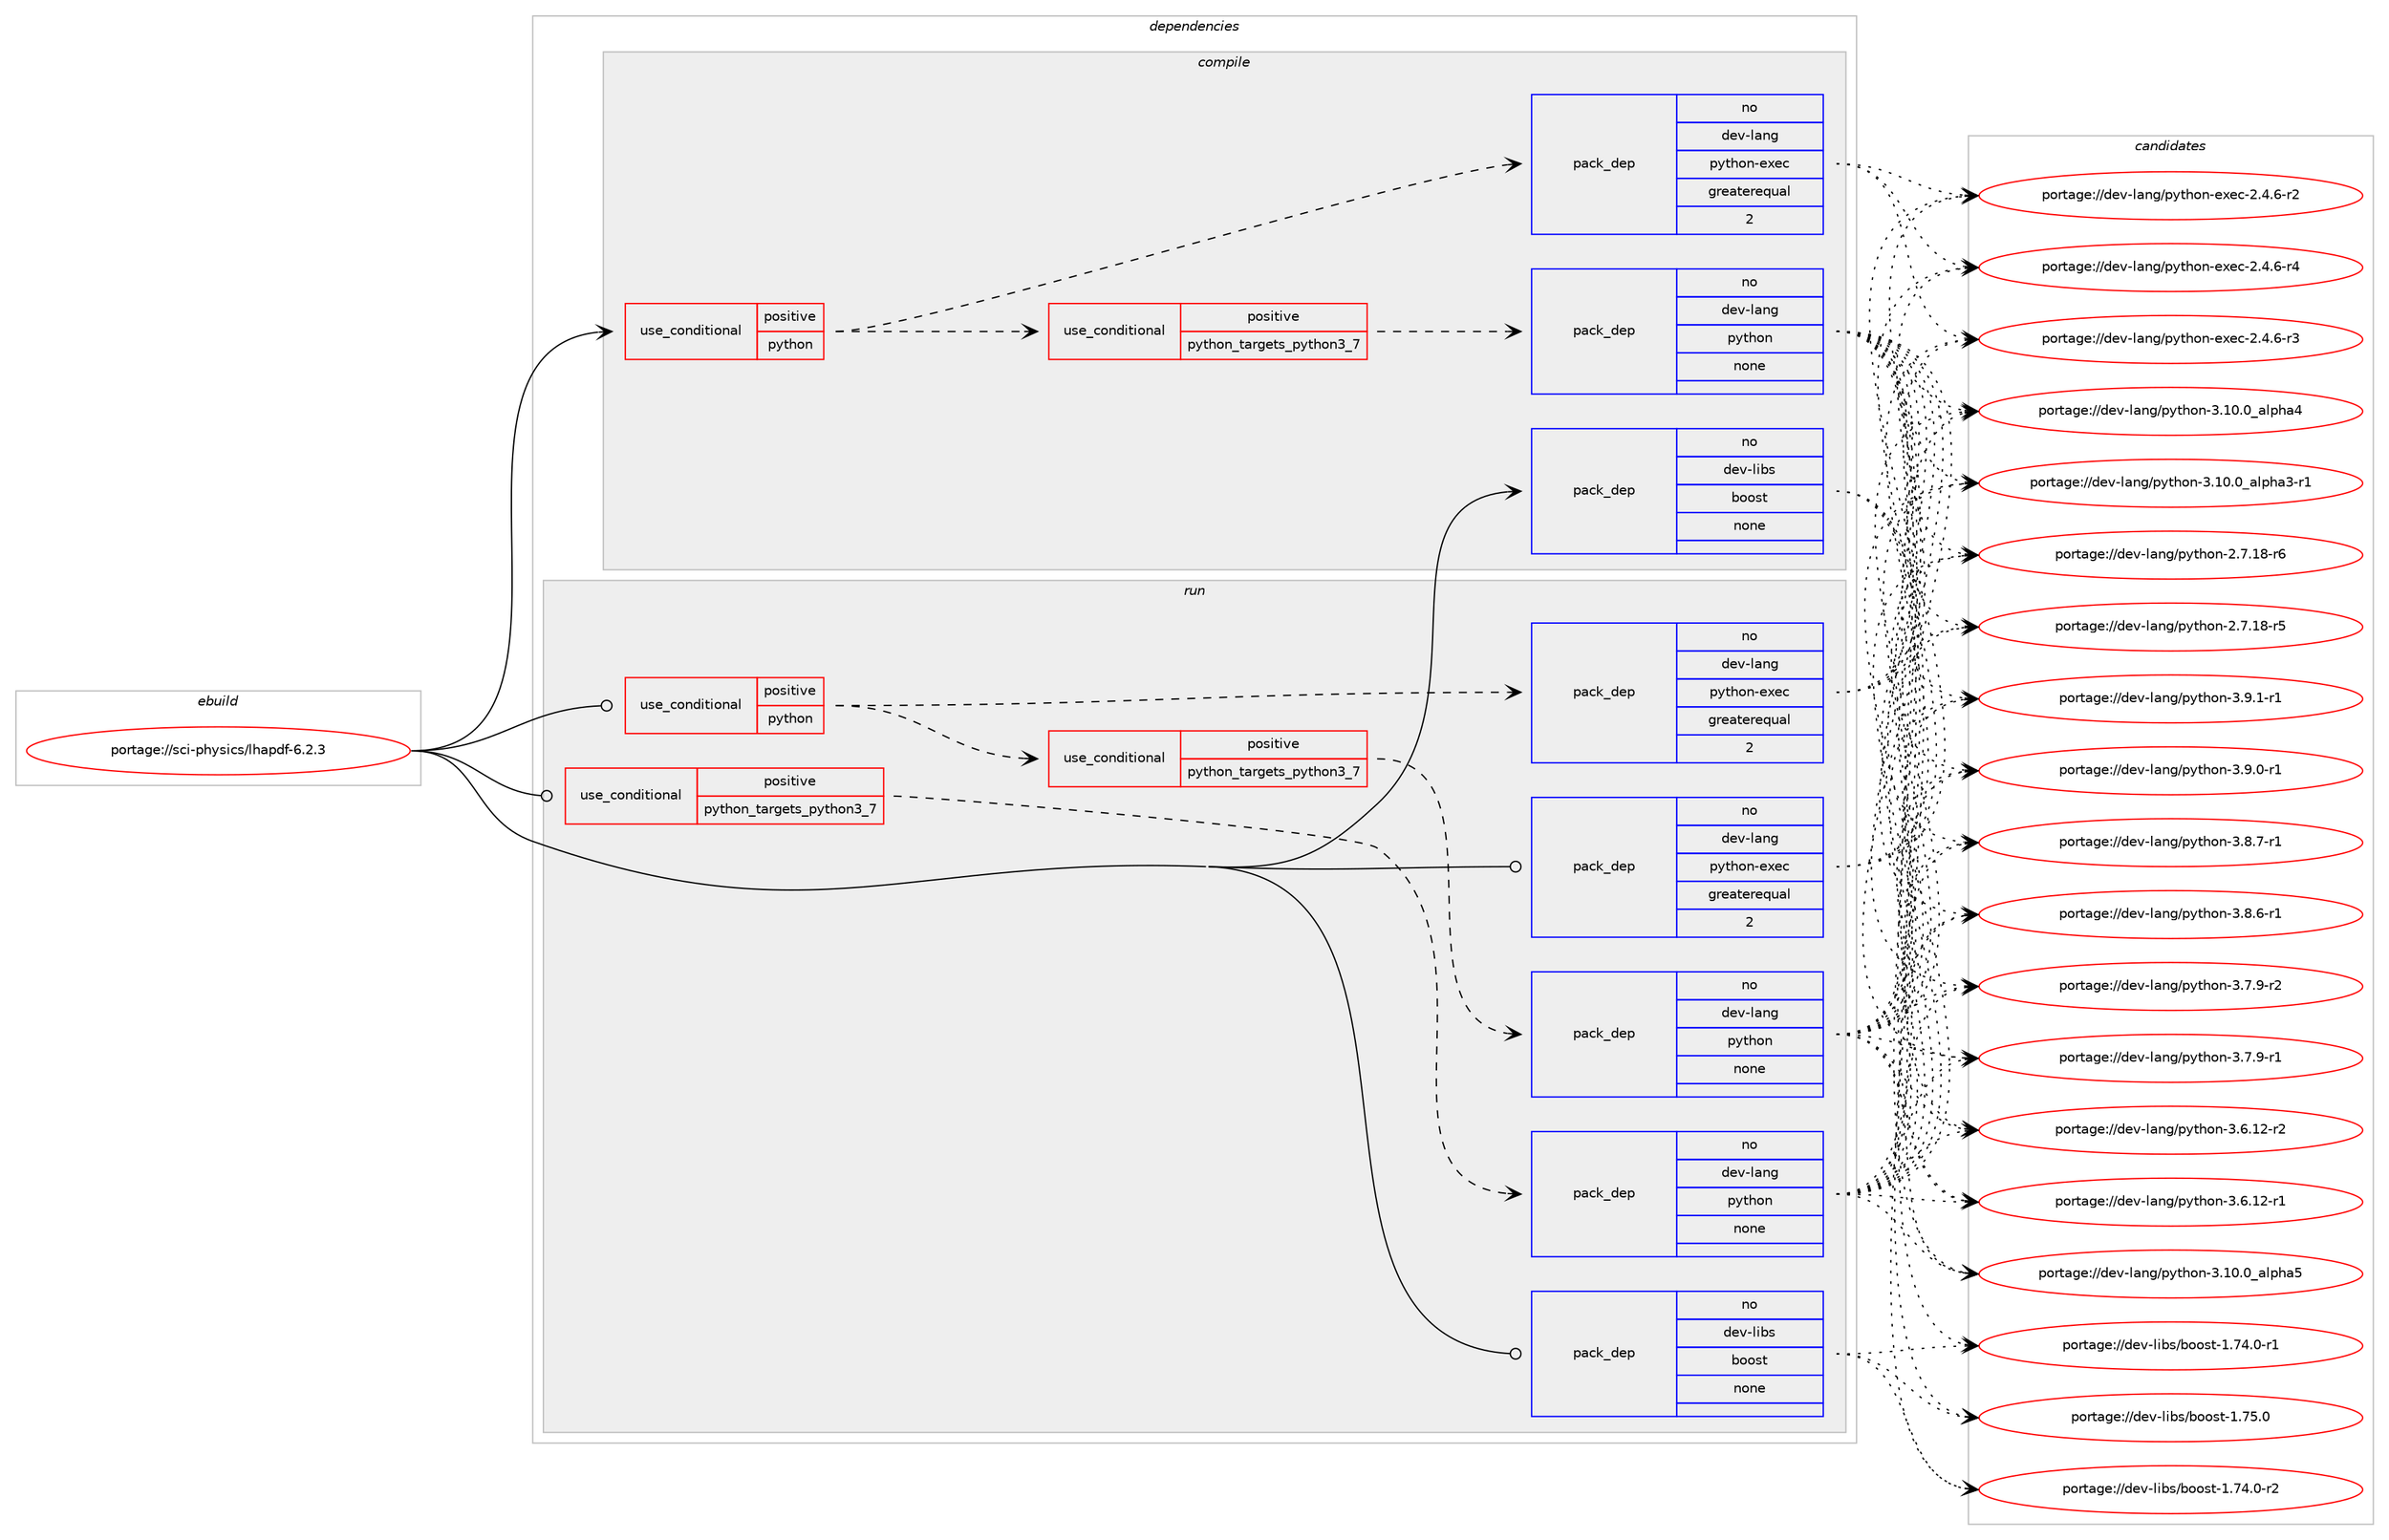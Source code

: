 digraph prolog {

# *************
# Graph options
# *************

newrank=true;
concentrate=true;
compound=true;
graph [rankdir=LR,fontname=Helvetica,fontsize=10,ranksep=1.5];#, ranksep=2.5, nodesep=0.2];
edge  [arrowhead=vee];
node  [fontname=Helvetica,fontsize=10];

# **********
# The ebuild
# **********

subgraph cluster_leftcol {
color=gray;
rank=same;
label=<<i>ebuild</i>>;
id [label="portage://sci-physics/lhapdf-6.2.3", color=red, width=4, href="../sci-physics/lhapdf-6.2.3.svg"];
}

# ****************
# The dependencies
# ****************

subgraph cluster_midcol {
color=gray;
label=<<i>dependencies</i>>;
subgraph cluster_compile {
fillcolor="#eeeeee";
style=filled;
label=<<i>compile</i>>;
subgraph cond4713 {
dependency15409 [label=<<TABLE BORDER="0" CELLBORDER="1" CELLSPACING="0" CELLPADDING="4"><TR><TD ROWSPAN="3" CELLPADDING="10">use_conditional</TD></TR><TR><TD>positive</TD></TR><TR><TD>python</TD></TR></TABLE>>, shape=none, color=red];
subgraph cond4714 {
dependency15410 [label=<<TABLE BORDER="0" CELLBORDER="1" CELLSPACING="0" CELLPADDING="4"><TR><TD ROWSPAN="3" CELLPADDING="10">use_conditional</TD></TR><TR><TD>positive</TD></TR><TR><TD>python_targets_python3_7</TD></TR></TABLE>>, shape=none, color=red];
subgraph pack10569 {
dependency15411 [label=<<TABLE BORDER="0" CELLBORDER="1" CELLSPACING="0" CELLPADDING="4" WIDTH="220"><TR><TD ROWSPAN="6" CELLPADDING="30">pack_dep</TD></TR><TR><TD WIDTH="110">no</TD></TR><TR><TD>dev-lang</TD></TR><TR><TD>python</TD></TR><TR><TD>none</TD></TR><TR><TD></TD></TR></TABLE>>, shape=none, color=blue];
}
dependency15410:e -> dependency15411:w [weight=20,style="dashed",arrowhead="vee"];
}
dependency15409:e -> dependency15410:w [weight=20,style="dashed",arrowhead="vee"];
subgraph pack10570 {
dependency15412 [label=<<TABLE BORDER="0" CELLBORDER="1" CELLSPACING="0" CELLPADDING="4" WIDTH="220"><TR><TD ROWSPAN="6" CELLPADDING="30">pack_dep</TD></TR><TR><TD WIDTH="110">no</TD></TR><TR><TD>dev-lang</TD></TR><TR><TD>python-exec</TD></TR><TR><TD>greaterequal</TD></TR><TR><TD>2</TD></TR></TABLE>>, shape=none, color=blue];
}
dependency15409:e -> dependency15412:w [weight=20,style="dashed",arrowhead="vee"];
}
id:e -> dependency15409:w [weight=20,style="solid",arrowhead="vee"];
subgraph pack10571 {
dependency15413 [label=<<TABLE BORDER="0" CELLBORDER="1" CELLSPACING="0" CELLPADDING="4" WIDTH="220"><TR><TD ROWSPAN="6" CELLPADDING="30">pack_dep</TD></TR><TR><TD WIDTH="110">no</TD></TR><TR><TD>dev-libs</TD></TR><TR><TD>boost</TD></TR><TR><TD>none</TD></TR><TR><TD></TD></TR></TABLE>>, shape=none, color=blue];
}
id:e -> dependency15413:w [weight=20,style="solid",arrowhead="vee"];
}
subgraph cluster_compileandrun {
fillcolor="#eeeeee";
style=filled;
label=<<i>compile and run</i>>;
}
subgraph cluster_run {
fillcolor="#eeeeee";
style=filled;
label=<<i>run</i>>;
subgraph cond4715 {
dependency15414 [label=<<TABLE BORDER="0" CELLBORDER="1" CELLSPACING="0" CELLPADDING="4"><TR><TD ROWSPAN="3" CELLPADDING="10">use_conditional</TD></TR><TR><TD>positive</TD></TR><TR><TD>python</TD></TR></TABLE>>, shape=none, color=red];
subgraph cond4716 {
dependency15415 [label=<<TABLE BORDER="0" CELLBORDER="1" CELLSPACING="0" CELLPADDING="4"><TR><TD ROWSPAN="3" CELLPADDING="10">use_conditional</TD></TR><TR><TD>positive</TD></TR><TR><TD>python_targets_python3_7</TD></TR></TABLE>>, shape=none, color=red];
subgraph pack10572 {
dependency15416 [label=<<TABLE BORDER="0" CELLBORDER="1" CELLSPACING="0" CELLPADDING="4" WIDTH="220"><TR><TD ROWSPAN="6" CELLPADDING="30">pack_dep</TD></TR><TR><TD WIDTH="110">no</TD></TR><TR><TD>dev-lang</TD></TR><TR><TD>python</TD></TR><TR><TD>none</TD></TR><TR><TD></TD></TR></TABLE>>, shape=none, color=blue];
}
dependency15415:e -> dependency15416:w [weight=20,style="dashed",arrowhead="vee"];
}
dependency15414:e -> dependency15415:w [weight=20,style="dashed",arrowhead="vee"];
subgraph pack10573 {
dependency15417 [label=<<TABLE BORDER="0" CELLBORDER="1" CELLSPACING="0" CELLPADDING="4" WIDTH="220"><TR><TD ROWSPAN="6" CELLPADDING="30">pack_dep</TD></TR><TR><TD WIDTH="110">no</TD></TR><TR><TD>dev-lang</TD></TR><TR><TD>python-exec</TD></TR><TR><TD>greaterequal</TD></TR><TR><TD>2</TD></TR></TABLE>>, shape=none, color=blue];
}
dependency15414:e -> dependency15417:w [weight=20,style="dashed",arrowhead="vee"];
}
id:e -> dependency15414:w [weight=20,style="solid",arrowhead="odot"];
subgraph cond4717 {
dependency15418 [label=<<TABLE BORDER="0" CELLBORDER="1" CELLSPACING="0" CELLPADDING="4"><TR><TD ROWSPAN="3" CELLPADDING="10">use_conditional</TD></TR><TR><TD>positive</TD></TR><TR><TD>python_targets_python3_7</TD></TR></TABLE>>, shape=none, color=red];
subgraph pack10574 {
dependency15419 [label=<<TABLE BORDER="0" CELLBORDER="1" CELLSPACING="0" CELLPADDING="4" WIDTH="220"><TR><TD ROWSPAN="6" CELLPADDING="30">pack_dep</TD></TR><TR><TD WIDTH="110">no</TD></TR><TR><TD>dev-lang</TD></TR><TR><TD>python</TD></TR><TR><TD>none</TD></TR><TR><TD></TD></TR></TABLE>>, shape=none, color=blue];
}
dependency15418:e -> dependency15419:w [weight=20,style="dashed",arrowhead="vee"];
}
id:e -> dependency15418:w [weight=20,style="solid",arrowhead="odot"];
subgraph pack10575 {
dependency15420 [label=<<TABLE BORDER="0" CELLBORDER="1" CELLSPACING="0" CELLPADDING="4" WIDTH="220"><TR><TD ROWSPAN="6" CELLPADDING="30">pack_dep</TD></TR><TR><TD WIDTH="110">no</TD></TR><TR><TD>dev-lang</TD></TR><TR><TD>python-exec</TD></TR><TR><TD>greaterequal</TD></TR><TR><TD>2</TD></TR></TABLE>>, shape=none, color=blue];
}
id:e -> dependency15420:w [weight=20,style="solid",arrowhead="odot"];
subgraph pack10576 {
dependency15421 [label=<<TABLE BORDER="0" CELLBORDER="1" CELLSPACING="0" CELLPADDING="4" WIDTH="220"><TR><TD ROWSPAN="6" CELLPADDING="30">pack_dep</TD></TR><TR><TD WIDTH="110">no</TD></TR><TR><TD>dev-libs</TD></TR><TR><TD>boost</TD></TR><TR><TD>none</TD></TR><TR><TD></TD></TR></TABLE>>, shape=none, color=blue];
}
id:e -> dependency15421:w [weight=20,style="solid",arrowhead="odot"];
}
}

# **************
# The candidates
# **************

subgraph cluster_choices {
rank=same;
color=gray;
label=<<i>candidates</i>>;

subgraph choice10569 {
color=black;
nodesep=1;
choice1001011184510897110103471121211161041111104551465746494511449 [label="portage://dev-lang/python-3.9.1-r1", color=red, width=4,href="../dev-lang/python-3.9.1-r1.svg"];
choice1001011184510897110103471121211161041111104551465746484511449 [label="portage://dev-lang/python-3.9.0-r1", color=red, width=4,href="../dev-lang/python-3.9.0-r1.svg"];
choice1001011184510897110103471121211161041111104551465646554511449 [label="portage://dev-lang/python-3.8.7-r1", color=red, width=4,href="../dev-lang/python-3.8.7-r1.svg"];
choice1001011184510897110103471121211161041111104551465646544511449 [label="portage://dev-lang/python-3.8.6-r1", color=red, width=4,href="../dev-lang/python-3.8.6-r1.svg"];
choice1001011184510897110103471121211161041111104551465546574511450 [label="portage://dev-lang/python-3.7.9-r2", color=red, width=4,href="../dev-lang/python-3.7.9-r2.svg"];
choice1001011184510897110103471121211161041111104551465546574511449 [label="portage://dev-lang/python-3.7.9-r1", color=red, width=4,href="../dev-lang/python-3.7.9-r1.svg"];
choice100101118451089711010347112121116104111110455146544649504511450 [label="portage://dev-lang/python-3.6.12-r2", color=red, width=4,href="../dev-lang/python-3.6.12-r2.svg"];
choice100101118451089711010347112121116104111110455146544649504511449 [label="portage://dev-lang/python-3.6.12-r1", color=red, width=4,href="../dev-lang/python-3.6.12-r1.svg"];
choice1001011184510897110103471121211161041111104551464948464895971081121049753 [label="portage://dev-lang/python-3.10.0_alpha5", color=red, width=4,href="../dev-lang/python-3.10.0_alpha5.svg"];
choice1001011184510897110103471121211161041111104551464948464895971081121049752 [label="portage://dev-lang/python-3.10.0_alpha4", color=red, width=4,href="../dev-lang/python-3.10.0_alpha4.svg"];
choice10010111845108971101034711212111610411111045514649484648959710811210497514511449 [label="portage://dev-lang/python-3.10.0_alpha3-r1", color=red, width=4,href="../dev-lang/python-3.10.0_alpha3-r1.svg"];
choice100101118451089711010347112121116104111110455046554649564511454 [label="portage://dev-lang/python-2.7.18-r6", color=red, width=4,href="../dev-lang/python-2.7.18-r6.svg"];
choice100101118451089711010347112121116104111110455046554649564511453 [label="portage://dev-lang/python-2.7.18-r5", color=red, width=4,href="../dev-lang/python-2.7.18-r5.svg"];
dependency15411:e -> choice1001011184510897110103471121211161041111104551465746494511449:w [style=dotted,weight="100"];
dependency15411:e -> choice1001011184510897110103471121211161041111104551465746484511449:w [style=dotted,weight="100"];
dependency15411:e -> choice1001011184510897110103471121211161041111104551465646554511449:w [style=dotted,weight="100"];
dependency15411:e -> choice1001011184510897110103471121211161041111104551465646544511449:w [style=dotted,weight="100"];
dependency15411:e -> choice1001011184510897110103471121211161041111104551465546574511450:w [style=dotted,weight="100"];
dependency15411:e -> choice1001011184510897110103471121211161041111104551465546574511449:w [style=dotted,weight="100"];
dependency15411:e -> choice100101118451089711010347112121116104111110455146544649504511450:w [style=dotted,weight="100"];
dependency15411:e -> choice100101118451089711010347112121116104111110455146544649504511449:w [style=dotted,weight="100"];
dependency15411:e -> choice1001011184510897110103471121211161041111104551464948464895971081121049753:w [style=dotted,weight="100"];
dependency15411:e -> choice1001011184510897110103471121211161041111104551464948464895971081121049752:w [style=dotted,weight="100"];
dependency15411:e -> choice10010111845108971101034711212111610411111045514649484648959710811210497514511449:w [style=dotted,weight="100"];
dependency15411:e -> choice100101118451089711010347112121116104111110455046554649564511454:w [style=dotted,weight="100"];
dependency15411:e -> choice100101118451089711010347112121116104111110455046554649564511453:w [style=dotted,weight="100"];
}
subgraph choice10570 {
color=black;
nodesep=1;
choice10010111845108971101034711212111610411111045101120101994550465246544511452 [label="portage://dev-lang/python-exec-2.4.6-r4", color=red, width=4,href="../dev-lang/python-exec-2.4.6-r4.svg"];
choice10010111845108971101034711212111610411111045101120101994550465246544511451 [label="portage://dev-lang/python-exec-2.4.6-r3", color=red, width=4,href="../dev-lang/python-exec-2.4.6-r3.svg"];
choice10010111845108971101034711212111610411111045101120101994550465246544511450 [label="portage://dev-lang/python-exec-2.4.6-r2", color=red, width=4,href="../dev-lang/python-exec-2.4.6-r2.svg"];
dependency15412:e -> choice10010111845108971101034711212111610411111045101120101994550465246544511452:w [style=dotted,weight="100"];
dependency15412:e -> choice10010111845108971101034711212111610411111045101120101994550465246544511451:w [style=dotted,weight="100"];
dependency15412:e -> choice10010111845108971101034711212111610411111045101120101994550465246544511450:w [style=dotted,weight="100"];
}
subgraph choice10571 {
color=black;
nodesep=1;
choice1001011184510810598115479811111111511645494655534648 [label="portage://dev-libs/boost-1.75.0", color=red, width=4,href="../dev-libs/boost-1.75.0.svg"];
choice10010111845108105981154798111111115116454946555246484511450 [label="portage://dev-libs/boost-1.74.0-r2", color=red, width=4,href="../dev-libs/boost-1.74.0-r2.svg"];
choice10010111845108105981154798111111115116454946555246484511449 [label="portage://dev-libs/boost-1.74.0-r1", color=red, width=4,href="../dev-libs/boost-1.74.0-r1.svg"];
dependency15413:e -> choice1001011184510810598115479811111111511645494655534648:w [style=dotted,weight="100"];
dependency15413:e -> choice10010111845108105981154798111111115116454946555246484511450:w [style=dotted,weight="100"];
dependency15413:e -> choice10010111845108105981154798111111115116454946555246484511449:w [style=dotted,weight="100"];
}
subgraph choice10572 {
color=black;
nodesep=1;
choice1001011184510897110103471121211161041111104551465746494511449 [label="portage://dev-lang/python-3.9.1-r1", color=red, width=4,href="../dev-lang/python-3.9.1-r1.svg"];
choice1001011184510897110103471121211161041111104551465746484511449 [label="portage://dev-lang/python-3.9.0-r1", color=red, width=4,href="../dev-lang/python-3.9.0-r1.svg"];
choice1001011184510897110103471121211161041111104551465646554511449 [label="portage://dev-lang/python-3.8.7-r1", color=red, width=4,href="../dev-lang/python-3.8.7-r1.svg"];
choice1001011184510897110103471121211161041111104551465646544511449 [label="portage://dev-lang/python-3.8.6-r1", color=red, width=4,href="../dev-lang/python-3.8.6-r1.svg"];
choice1001011184510897110103471121211161041111104551465546574511450 [label="portage://dev-lang/python-3.7.9-r2", color=red, width=4,href="../dev-lang/python-3.7.9-r2.svg"];
choice1001011184510897110103471121211161041111104551465546574511449 [label="portage://dev-lang/python-3.7.9-r1", color=red, width=4,href="../dev-lang/python-3.7.9-r1.svg"];
choice100101118451089711010347112121116104111110455146544649504511450 [label="portage://dev-lang/python-3.6.12-r2", color=red, width=4,href="../dev-lang/python-3.6.12-r2.svg"];
choice100101118451089711010347112121116104111110455146544649504511449 [label="portage://dev-lang/python-3.6.12-r1", color=red, width=4,href="../dev-lang/python-3.6.12-r1.svg"];
choice1001011184510897110103471121211161041111104551464948464895971081121049753 [label="portage://dev-lang/python-3.10.0_alpha5", color=red, width=4,href="../dev-lang/python-3.10.0_alpha5.svg"];
choice1001011184510897110103471121211161041111104551464948464895971081121049752 [label="portage://dev-lang/python-3.10.0_alpha4", color=red, width=4,href="../dev-lang/python-3.10.0_alpha4.svg"];
choice10010111845108971101034711212111610411111045514649484648959710811210497514511449 [label="portage://dev-lang/python-3.10.0_alpha3-r1", color=red, width=4,href="../dev-lang/python-3.10.0_alpha3-r1.svg"];
choice100101118451089711010347112121116104111110455046554649564511454 [label="portage://dev-lang/python-2.7.18-r6", color=red, width=4,href="../dev-lang/python-2.7.18-r6.svg"];
choice100101118451089711010347112121116104111110455046554649564511453 [label="portage://dev-lang/python-2.7.18-r5", color=red, width=4,href="../dev-lang/python-2.7.18-r5.svg"];
dependency15416:e -> choice1001011184510897110103471121211161041111104551465746494511449:w [style=dotted,weight="100"];
dependency15416:e -> choice1001011184510897110103471121211161041111104551465746484511449:w [style=dotted,weight="100"];
dependency15416:e -> choice1001011184510897110103471121211161041111104551465646554511449:w [style=dotted,weight="100"];
dependency15416:e -> choice1001011184510897110103471121211161041111104551465646544511449:w [style=dotted,weight="100"];
dependency15416:e -> choice1001011184510897110103471121211161041111104551465546574511450:w [style=dotted,weight="100"];
dependency15416:e -> choice1001011184510897110103471121211161041111104551465546574511449:w [style=dotted,weight="100"];
dependency15416:e -> choice100101118451089711010347112121116104111110455146544649504511450:w [style=dotted,weight="100"];
dependency15416:e -> choice100101118451089711010347112121116104111110455146544649504511449:w [style=dotted,weight="100"];
dependency15416:e -> choice1001011184510897110103471121211161041111104551464948464895971081121049753:w [style=dotted,weight="100"];
dependency15416:e -> choice1001011184510897110103471121211161041111104551464948464895971081121049752:w [style=dotted,weight="100"];
dependency15416:e -> choice10010111845108971101034711212111610411111045514649484648959710811210497514511449:w [style=dotted,weight="100"];
dependency15416:e -> choice100101118451089711010347112121116104111110455046554649564511454:w [style=dotted,weight="100"];
dependency15416:e -> choice100101118451089711010347112121116104111110455046554649564511453:w [style=dotted,weight="100"];
}
subgraph choice10573 {
color=black;
nodesep=1;
choice10010111845108971101034711212111610411111045101120101994550465246544511452 [label="portage://dev-lang/python-exec-2.4.6-r4", color=red, width=4,href="../dev-lang/python-exec-2.4.6-r4.svg"];
choice10010111845108971101034711212111610411111045101120101994550465246544511451 [label="portage://dev-lang/python-exec-2.4.6-r3", color=red, width=4,href="../dev-lang/python-exec-2.4.6-r3.svg"];
choice10010111845108971101034711212111610411111045101120101994550465246544511450 [label="portage://dev-lang/python-exec-2.4.6-r2", color=red, width=4,href="../dev-lang/python-exec-2.4.6-r2.svg"];
dependency15417:e -> choice10010111845108971101034711212111610411111045101120101994550465246544511452:w [style=dotted,weight="100"];
dependency15417:e -> choice10010111845108971101034711212111610411111045101120101994550465246544511451:w [style=dotted,weight="100"];
dependency15417:e -> choice10010111845108971101034711212111610411111045101120101994550465246544511450:w [style=dotted,weight="100"];
}
subgraph choice10574 {
color=black;
nodesep=1;
choice1001011184510897110103471121211161041111104551465746494511449 [label="portage://dev-lang/python-3.9.1-r1", color=red, width=4,href="../dev-lang/python-3.9.1-r1.svg"];
choice1001011184510897110103471121211161041111104551465746484511449 [label="portage://dev-lang/python-3.9.0-r1", color=red, width=4,href="../dev-lang/python-3.9.0-r1.svg"];
choice1001011184510897110103471121211161041111104551465646554511449 [label="portage://dev-lang/python-3.8.7-r1", color=red, width=4,href="../dev-lang/python-3.8.7-r1.svg"];
choice1001011184510897110103471121211161041111104551465646544511449 [label="portage://dev-lang/python-3.8.6-r1", color=red, width=4,href="../dev-lang/python-3.8.6-r1.svg"];
choice1001011184510897110103471121211161041111104551465546574511450 [label="portage://dev-lang/python-3.7.9-r2", color=red, width=4,href="../dev-lang/python-3.7.9-r2.svg"];
choice1001011184510897110103471121211161041111104551465546574511449 [label="portage://dev-lang/python-3.7.9-r1", color=red, width=4,href="../dev-lang/python-3.7.9-r1.svg"];
choice100101118451089711010347112121116104111110455146544649504511450 [label="portage://dev-lang/python-3.6.12-r2", color=red, width=4,href="../dev-lang/python-3.6.12-r2.svg"];
choice100101118451089711010347112121116104111110455146544649504511449 [label="portage://dev-lang/python-3.6.12-r1", color=red, width=4,href="../dev-lang/python-3.6.12-r1.svg"];
choice1001011184510897110103471121211161041111104551464948464895971081121049753 [label="portage://dev-lang/python-3.10.0_alpha5", color=red, width=4,href="../dev-lang/python-3.10.0_alpha5.svg"];
choice1001011184510897110103471121211161041111104551464948464895971081121049752 [label="portage://dev-lang/python-3.10.0_alpha4", color=red, width=4,href="../dev-lang/python-3.10.0_alpha4.svg"];
choice10010111845108971101034711212111610411111045514649484648959710811210497514511449 [label="portage://dev-lang/python-3.10.0_alpha3-r1", color=red, width=4,href="../dev-lang/python-3.10.0_alpha3-r1.svg"];
choice100101118451089711010347112121116104111110455046554649564511454 [label="portage://dev-lang/python-2.7.18-r6", color=red, width=4,href="../dev-lang/python-2.7.18-r6.svg"];
choice100101118451089711010347112121116104111110455046554649564511453 [label="portage://dev-lang/python-2.7.18-r5", color=red, width=4,href="../dev-lang/python-2.7.18-r5.svg"];
dependency15419:e -> choice1001011184510897110103471121211161041111104551465746494511449:w [style=dotted,weight="100"];
dependency15419:e -> choice1001011184510897110103471121211161041111104551465746484511449:w [style=dotted,weight="100"];
dependency15419:e -> choice1001011184510897110103471121211161041111104551465646554511449:w [style=dotted,weight="100"];
dependency15419:e -> choice1001011184510897110103471121211161041111104551465646544511449:w [style=dotted,weight="100"];
dependency15419:e -> choice1001011184510897110103471121211161041111104551465546574511450:w [style=dotted,weight="100"];
dependency15419:e -> choice1001011184510897110103471121211161041111104551465546574511449:w [style=dotted,weight="100"];
dependency15419:e -> choice100101118451089711010347112121116104111110455146544649504511450:w [style=dotted,weight="100"];
dependency15419:e -> choice100101118451089711010347112121116104111110455146544649504511449:w [style=dotted,weight="100"];
dependency15419:e -> choice1001011184510897110103471121211161041111104551464948464895971081121049753:w [style=dotted,weight="100"];
dependency15419:e -> choice1001011184510897110103471121211161041111104551464948464895971081121049752:w [style=dotted,weight="100"];
dependency15419:e -> choice10010111845108971101034711212111610411111045514649484648959710811210497514511449:w [style=dotted,weight="100"];
dependency15419:e -> choice100101118451089711010347112121116104111110455046554649564511454:w [style=dotted,weight="100"];
dependency15419:e -> choice100101118451089711010347112121116104111110455046554649564511453:w [style=dotted,weight="100"];
}
subgraph choice10575 {
color=black;
nodesep=1;
choice10010111845108971101034711212111610411111045101120101994550465246544511452 [label="portage://dev-lang/python-exec-2.4.6-r4", color=red, width=4,href="../dev-lang/python-exec-2.4.6-r4.svg"];
choice10010111845108971101034711212111610411111045101120101994550465246544511451 [label="portage://dev-lang/python-exec-2.4.6-r3", color=red, width=4,href="../dev-lang/python-exec-2.4.6-r3.svg"];
choice10010111845108971101034711212111610411111045101120101994550465246544511450 [label="portage://dev-lang/python-exec-2.4.6-r2", color=red, width=4,href="../dev-lang/python-exec-2.4.6-r2.svg"];
dependency15420:e -> choice10010111845108971101034711212111610411111045101120101994550465246544511452:w [style=dotted,weight="100"];
dependency15420:e -> choice10010111845108971101034711212111610411111045101120101994550465246544511451:w [style=dotted,weight="100"];
dependency15420:e -> choice10010111845108971101034711212111610411111045101120101994550465246544511450:w [style=dotted,weight="100"];
}
subgraph choice10576 {
color=black;
nodesep=1;
choice1001011184510810598115479811111111511645494655534648 [label="portage://dev-libs/boost-1.75.0", color=red, width=4,href="../dev-libs/boost-1.75.0.svg"];
choice10010111845108105981154798111111115116454946555246484511450 [label="portage://dev-libs/boost-1.74.0-r2", color=red, width=4,href="../dev-libs/boost-1.74.0-r2.svg"];
choice10010111845108105981154798111111115116454946555246484511449 [label="portage://dev-libs/boost-1.74.0-r1", color=red, width=4,href="../dev-libs/boost-1.74.0-r1.svg"];
dependency15421:e -> choice1001011184510810598115479811111111511645494655534648:w [style=dotted,weight="100"];
dependency15421:e -> choice10010111845108105981154798111111115116454946555246484511450:w [style=dotted,weight="100"];
dependency15421:e -> choice10010111845108105981154798111111115116454946555246484511449:w [style=dotted,weight="100"];
}
}

}
